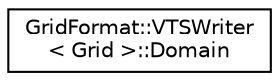 digraph "Graphical Class Hierarchy"
{
 // LATEX_PDF_SIZE
  edge [fontname="Helvetica",fontsize="10",labelfontname="Helvetica",labelfontsize="10"];
  node [fontname="Helvetica",fontsize="10",shape=record];
  rankdir="LR";
  Node0 [label="GridFormat::VTSWriter\l\< Grid \>::Domain",height=0.2,width=0.4,color="black", fillcolor="white", style="filled",URL="$structGridFormat_1_1VTSWriter_1_1Domain.html",tooltip=" "];
}
